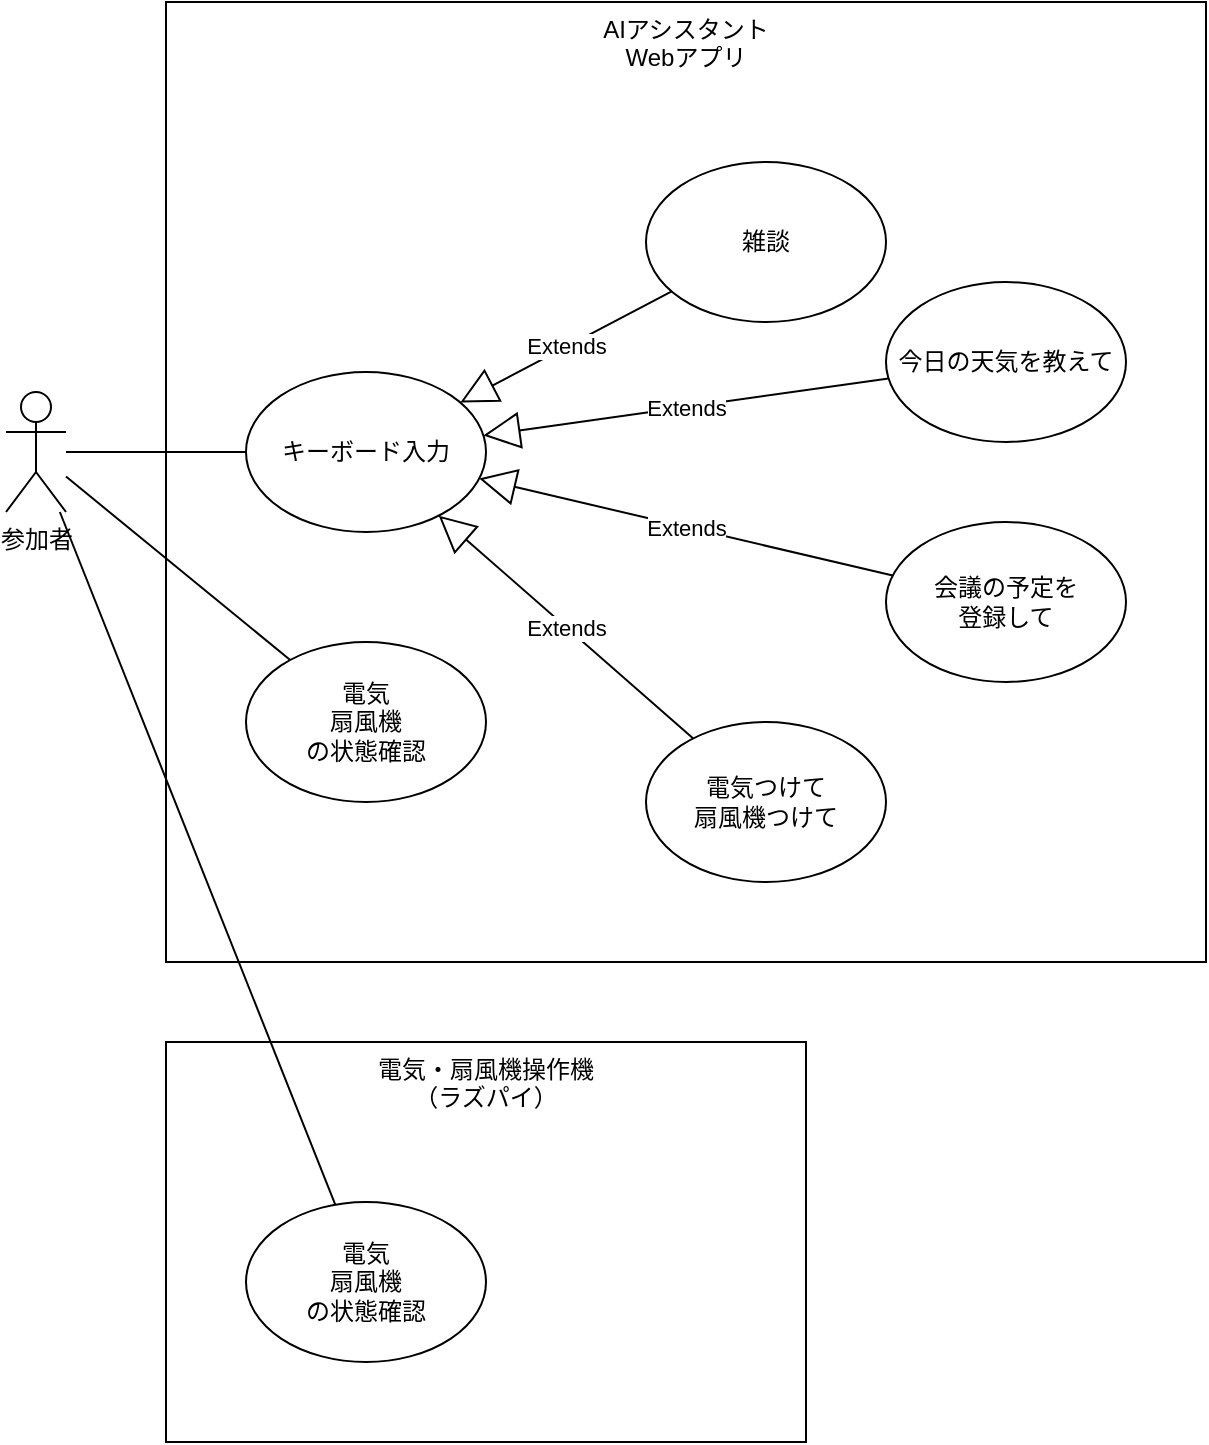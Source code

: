 <mxfile>
    <diagram id="3Bed3kRDpc-w-_dJpMLZ" name="Page-1">
        <mxGraphModel dx="1314" dy="773" grid="1" gridSize="10" guides="1" tooltips="1" connect="1" arrows="1" fold="1" page="1" pageScale="1" pageWidth="827" pageHeight="1169" math="0" shadow="0">
            <root>
                <mxCell id="0"/>
                <mxCell id="1" parent="0"/>
                <mxCell id="3" value="&lt;span style=&quot;border-color: var(--border-color);&quot;&gt;電気・扇風機操作機&lt;/span&gt;&lt;br style=&quot;border-color: var(--border-color);&quot;&gt;&lt;span style=&quot;border-color: var(--border-color);&quot;&gt;（ラズパイ）&lt;/span&gt;" style="rounded=0;whiteSpace=wrap;html=1;fillColor=none;verticalAlign=top;" vertex="1" parent="1">
                    <mxGeometry x="160" y="560" width="320" height="200" as="geometry"/>
                </mxCell>
                <mxCell id="4" value="AIアシスタント&lt;br style=&quot;border-color: var(--border-color);&quot;&gt;Webアプリ&lt;span style=&quot;color: rgba(0, 0, 0, 0); font-family: monospace; font-size: 0px; text-align: start;&quot;&gt;%3CmxGraphModel%3E%3Croot%3E%3CmxCell%20id%3D%220%22%2F%3E%3CmxCell%20id%3D%221%22%20parent%3D%220%22%2F%3E%3CmxCell%20id%3D%222%22%20value%3D%22%E5%8F%82%E5%8A%A0%E8%80%85%22%20style%3D%22shape%3DumlActor%3BverticalLabelPosition%3Dbottom%3BverticalAlign%3Dtop%3Bhtml%3D1%3B%22%20vertex%3D%221%22%20parent%3D%221%22%3E%3CmxGeometry%20x%3D%2280%22%20y%3D%22235%22%20width%3D%2230%22%20height%3D%2260%22%20as%3D%22geometry%22%2F%3E%3C%2FmxCell%3E%3CmxCell%20id%3D%223%22%20value%3D%22%22%20style%3D%22endArrow%3Dnone%3BendFill%3D0%3BendSize%3D24%3Bhtml%3D1%3B%22%20edge%3D%221%22%20source%3D%222%22%20target%3D%224%22%20parent%3D%221%22%3E%3CmxGeometry%20width%3D%22160%22%20relative%3D%221%22%20as%3D%22geometry%22%3E%3CmxPoint%20x%3D%22330%22%20y%3D%22330%22%20as%3D%22sourcePoint%22%2F%3E%3CmxPoint%20x%3D%22240%22%20y%3D%22265%22%20as%3D%22targetPoint%22%2F%3E%3C%2FmxGeometry%3E%3C%2FmxCell%3E%3CmxCell%20id%3D%224%22%20value%3D%22AI%E3%82%A2%E3%82%B7%E3%82%B9%E3%82%BF%E3%83%B3%E3%83%88%26lt%3Bbr%26gt%3BWeb%E3%82%A2%E3%83%97%E3%83%AA%22%20style%3D%22ellipse%3BwhiteSpace%3Dwrap%3Bhtml%3D1%3B%22%20vertex%3D%221%22%20parent%3D%221%22%3E%3CmxGeometry%20x%3D%22240%22%20y%3D%22225%22%20width%3D%22120%22%20height%3D%2280%22%20as%3D%22geometry%22%2F%3E%3C%2FmxCell%3E%3C%2Froot%3E%3C%2FmxGraphModel%3E&lt;/span&gt;" style="rounded=0;whiteSpace=wrap;html=1;fillColor=none;verticalAlign=top;" vertex="1" parent="1">
                    <mxGeometry x="160" y="40" width="520" height="480" as="geometry"/>
                </mxCell>
                <mxCell id="5" value="参加者" style="shape=umlActor;verticalLabelPosition=bottom;verticalAlign=top;html=1;" vertex="1" parent="1">
                    <mxGeometry x="80" y="235" width="30" height="60" as="geometry"/>
                </mxCell>
                <mxCell id="6" value="" style="endArrow=none;endFill=0;endSize=24;html=1;" edge="1" parent="1" source="5" target="7">
                    <mxGeometry width="160" relative="1" as="geometry">
                        <mxPoint x="330" y="330" as="sourcePoint"/>
                        <mxPoint x="240" y="265" as="targetPoint"/>
                    </mxGeometry>
                </mxCell>
                <mxCell id="7" value="キーボード入力" style="ellipse;whiteSpace=wrap;html=1;" vertex="1" parent="1">
                    <mxGeometry x="200" y="225" width="120" height="80" as="geometry"/>
                </mxCell>
                <mxCell id="8" value="今日の天気を教えて" style="ellipse;whiteSpace=wrap;html=1;" vertex="1" parent="1">
                    <mxGeometry x="520" y="180" width="120" height="80" as="geometry"/>
                </mxCell>
                <mxCell id="9" value="電気&lt;br style=&quot;border-color: var(--border-color);&quot;&gt;扇風機&lt;br style=&quot;border-color: var(--border-color);&quot;&gt;の状態確認" style="ellipse;whiteSpace=wrap;html=1;" vertex="1" parent="1">
                    <mxGeometry x="200" y="360" width="120" height="80" as="geometry"/>
                </mxCell>
                <mxCell id="10" value="会議の予定を&lt;br&gt;登録して" style="ellipse;whiteSpace=wrap;html=1;" vertex="1" parent="1">
                    <mxGeometry x="520" y="300" width="120" height="80" as="geometry"/>
                </mxCell>
                <mxCell id="14" value="電気&lt;br&gt;扇風機&lt;br&gt;の状態確認" style="ellipse;whiteSpace=wrap;html=1;" vertex="1" parent="1">
                    <mxGeometry x="200" y="640" width="120" height="80" as="geometry"/>
                </mxCell>
                <mxCell id="15" value="" style="endArrow=none;endFill=0;endSize=24;html=1;" edge="1" parent="1" source="5" target="14">
                    <mxGeometry width="160" relative="1" as="geometry">
                        <mxPoint x="120" y="287.273" as="sourcePoint"/>
                        <mxPoint x="232.1" y="378.991" as="targetPoint"/>
                    </mxGeometry>
                </mxCell>
                <mxCell id="16" value="電気つけて&lt;br&gt;扇風機つけて" style="ellipse;whiteSpace=wrap;html=1;" vertex="1" parent="1">
                    <mxGeometry x="400" y="400" width="120" height="80" as="geometry"/>
                </mxCell>
                <mxCell id="17" value="雑談" style="ellipse;whiteSpace=wrap;html=1;" vertex="1" parent="1">
                    <mxGeometry x="400" y="120" width="120" height="80" as="geometry"/>
                </mxCell>
                <mxCell id="19" value="Extends" style="endArrow=block;endSize=16;endFill=0;html=1;" edge="1" parent="1" source="17" target="7">
                    <mxGeometry width="160" relative="1" as="geometry">
                        <mxPoint x="470" y="260" as="sourcePoint"/>
                        <mxPoint x="630" y="260" as="targetPoint"/>
                    </mxGeometry>
                </mxCell>
                <mxCell id="20" value="Extends" style="endArrow=block;endSize=16;endFill=0;html=1;" edge="1" parent="1" source="8" target="7">
                    <mxGeometry width="160" relative="1" as="geometry">
                        <mxPoint x="487.769" y="128.414" as="sourcePoint"/>
                        <mxPoint x="312.223" y="246.581" as="targetPoint"/>
                    </mxGeometry>
                </mxCell>
                <mxCell id="21" value="Extends" style="endArrow=block;endSize=16;endFill=0;html=1;" edge="1" parent="1" source="10" target="7">
                    <mxGeometry width="160" relative="1" as="geometry">
                        <mxPoint x="436.464" y="218.06" as="sourcePoint"/>
                        <mxPoint x="323.421" y="256.788" as="targetPoint"/>
                    </mxGeometry>
                </mxCell>
                <mxCell id="22" value="Extends" style="endArrow=block;endSize=16;endFill=0;html=1;" edge="1" parent="1" source="16" target="7">
                    <mxGeometry width="160" relative="1" as="geometry">
                        <mxPoint x="460.664" y="294.066" as="sourcePoint"/>
                        <mxPoint x="329.336" y="280.934" as="targetPoint"/>
                    </mxGeometry>
                </mxCell>
                <mxCell id="23" value="" style="endArrow=none;endFill=0;endSize=24;html=1;" edge="1" parent="1" source="5" target="9">
                    <mxGeometry width="160" relative="1" as="geometry">
                        <mxPoint x="118.2" y="305" as="sourcePoint"/>
                        <mxPoint x="253.112" y="611.617" as="targetPoint"/>
                    </mxGeometry>
                </mxCell>
            </root>
        </mxGraphModel>
    </diagram>
</mxfile>